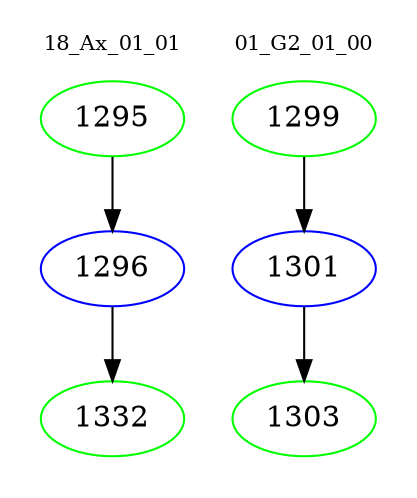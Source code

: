 digraph{
subgraph cluster_0 {
color = white
label = "18_Ax_01_01";
fontsize=10;
T0_1295 [label="1295", color="green"]
T0_1295 -> T0_1296 [color="black"]
T0_1296 [label="1296", color="blue"]
T0_1296 -> T0_1332 [color="black"]
T0_1332 [label="1332", color="green"]
}
subgraph cluster_1 {
color = white
label = "01_G2_01_00";
fontsize=10;
T1_1299 [label="1299", color="green"]
T1_1299 -> T1_1301 [color="black"]
T1_1301 [label="1301", color="blue"]
T1_1301 -> T1_1303 [color="black"]
T1_1303 [label="1303", color="green"]
}
}
